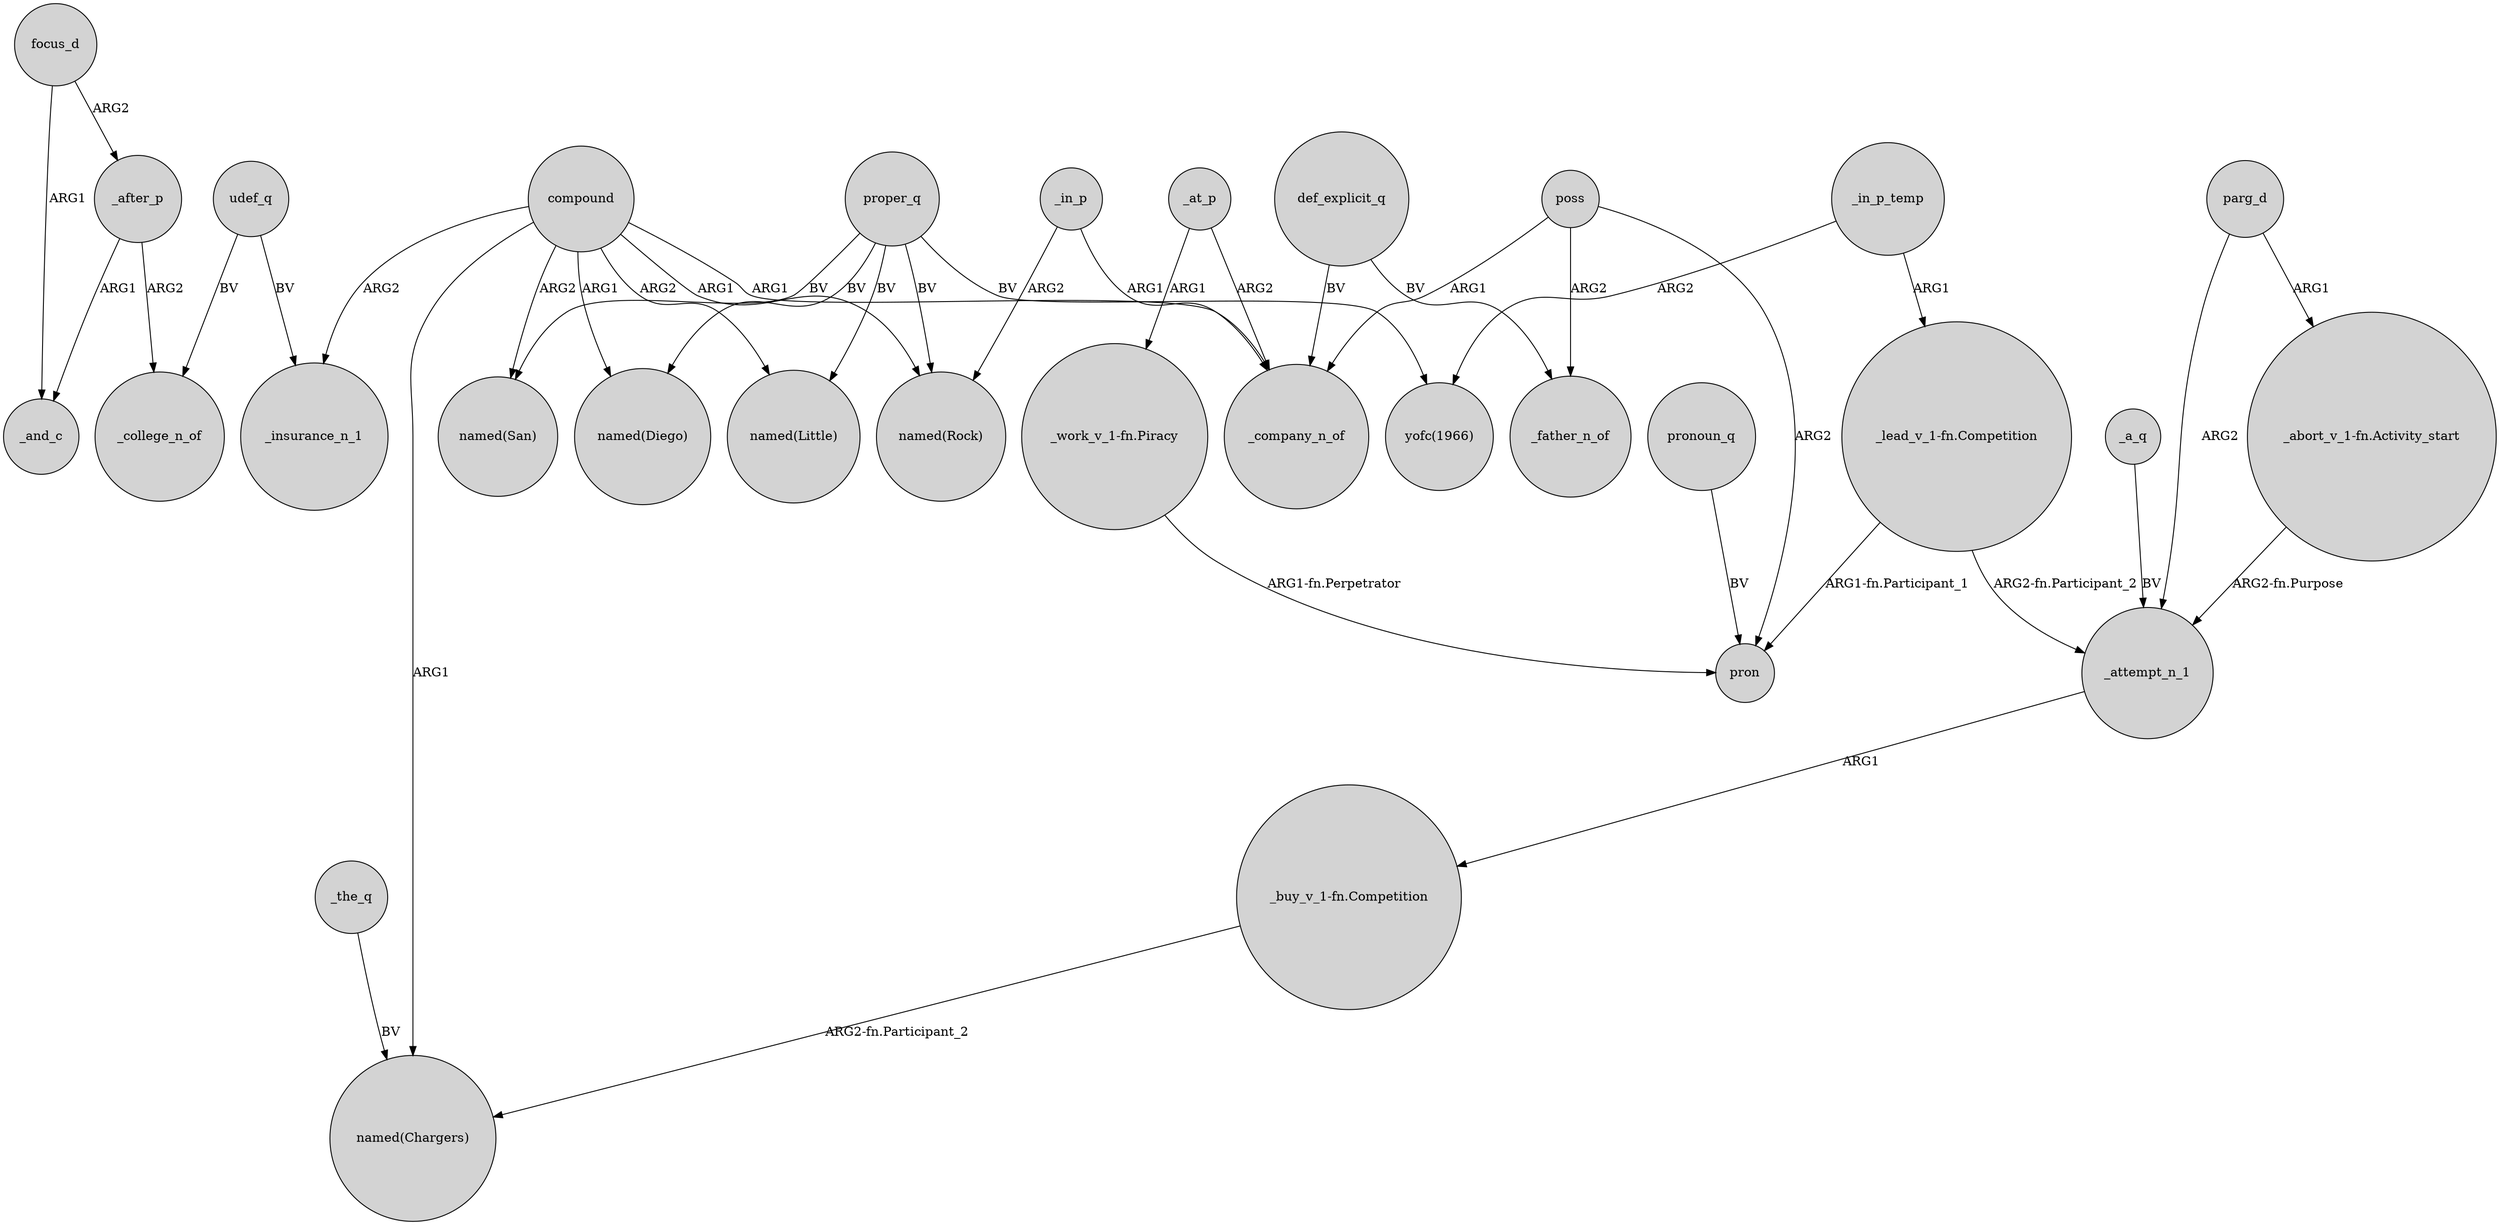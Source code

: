 digraph {
	node [shape=circle style=filled]
	_the_q -> "named(Chargers)" [label=BV]
	udef_q -> _insurance_n_1 [label=BV]
	def_explicit_q -> _father_n_of [label=BV]
	parg_d -> "_abort_v_1-fn.Activity_start" [label=ARG1]
	"_lead_v_1-fn.Competition" -> _attempt_n_1 [label="ARG2-fn.Participant_2"]
	_after_p -> _college_n_of [label=ARG2]
	_a_q -> _attempt_n_1 [label=BV]
	_at_p -> "_work_v_1-fn.Piracy" [label=ARG1]
	_in_p -> _company_n_of [label=ARG1]
	_after_p -> _and_c [label=ARG1]
	compound -> "named(Diego)" [label=ARG1]
	proper_q -> "named(Rock)" [label=BV]
	_attempt_n_1 -> "_buy_v_1-fn.Competition" [label=ARG1]
	compound -> _company_n_of [label=ARG1]
	_in_p_temp -> "_lead_v_1-fn.Competition" [label=ARG1]
	proper_q -> "yofc(1966)" [label=BV]
	_at_p -> _company_n_of [label=ARG2]
	pronoun_q -> pron [label=BV]
	proper_q -> "named(Diego)" [label=BV]
	poss -> pron [label=ARG2]
	parg_d -> _attempt_n_1 [label=ARG2]
	_in_p -> "named(Rock)" [label=ARG2]
	"_buy_v_1-fn.Competition" -> "named(Chargers)" [label="ARG2-fn.Participant_2"]
	"_lead_v_1-fn.Competition" -> pron [label="ARG1-fn.Participant_1"]
	focus_d -> _and_c [label=ARG1]
	poss -> _father_n_of [label=ARG2]
	"_abort_v_1-fn.Activity_start" -> _attempt_n_1 [label="ARG2-fn.Purpose"]
	compound -> "named(Little)" [label=ARG2]
	focus_d -> _after_p [label=ARG2]
	compound -> _insurance_n_1 [label=ARG2]
	compound -> "named(Chargers)" [label=ARG1]
	compound -> "named(San)" [label=ARG2]
	"_work_v_1-fn.Piracy" -> pron [label="ARG1-fn.Perpetrator"]
	proper_q -> "named(San)" [label=BV]
	poss -> _company_n_of [label=ARG1]
	def_explicit_q -> _company_n_of [label=BV]
	compound -> "named(Rock)" [label=ARG1]
	_in_p_temp -> "yofc(1966)" [label=ARG2]
	proper_q -> "named(Little)" [label=BV]
	udef_q -> _college_n_of [label=BV]
}

